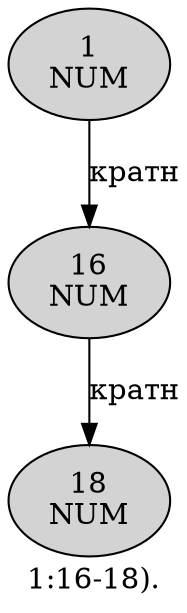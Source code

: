 digraph SENTENCE_1612 {
	graph [label="1:16-18)."]
	node [style=filled]
		0 [label="1
NUM" color="" fillcolor=lightgray penwidth=1 shape=ellipse]
		2 [label="16
NUM" color="" fillcolor=lightgray penwidth=1 shape=ellipse]
		4 [label="18
NUM" color="" fillcolor=lightgray penwidth=1 shape=ellipse]
			0 -> 2 [label="кратн"]
			2 -> 4 [label="кратн"]
}